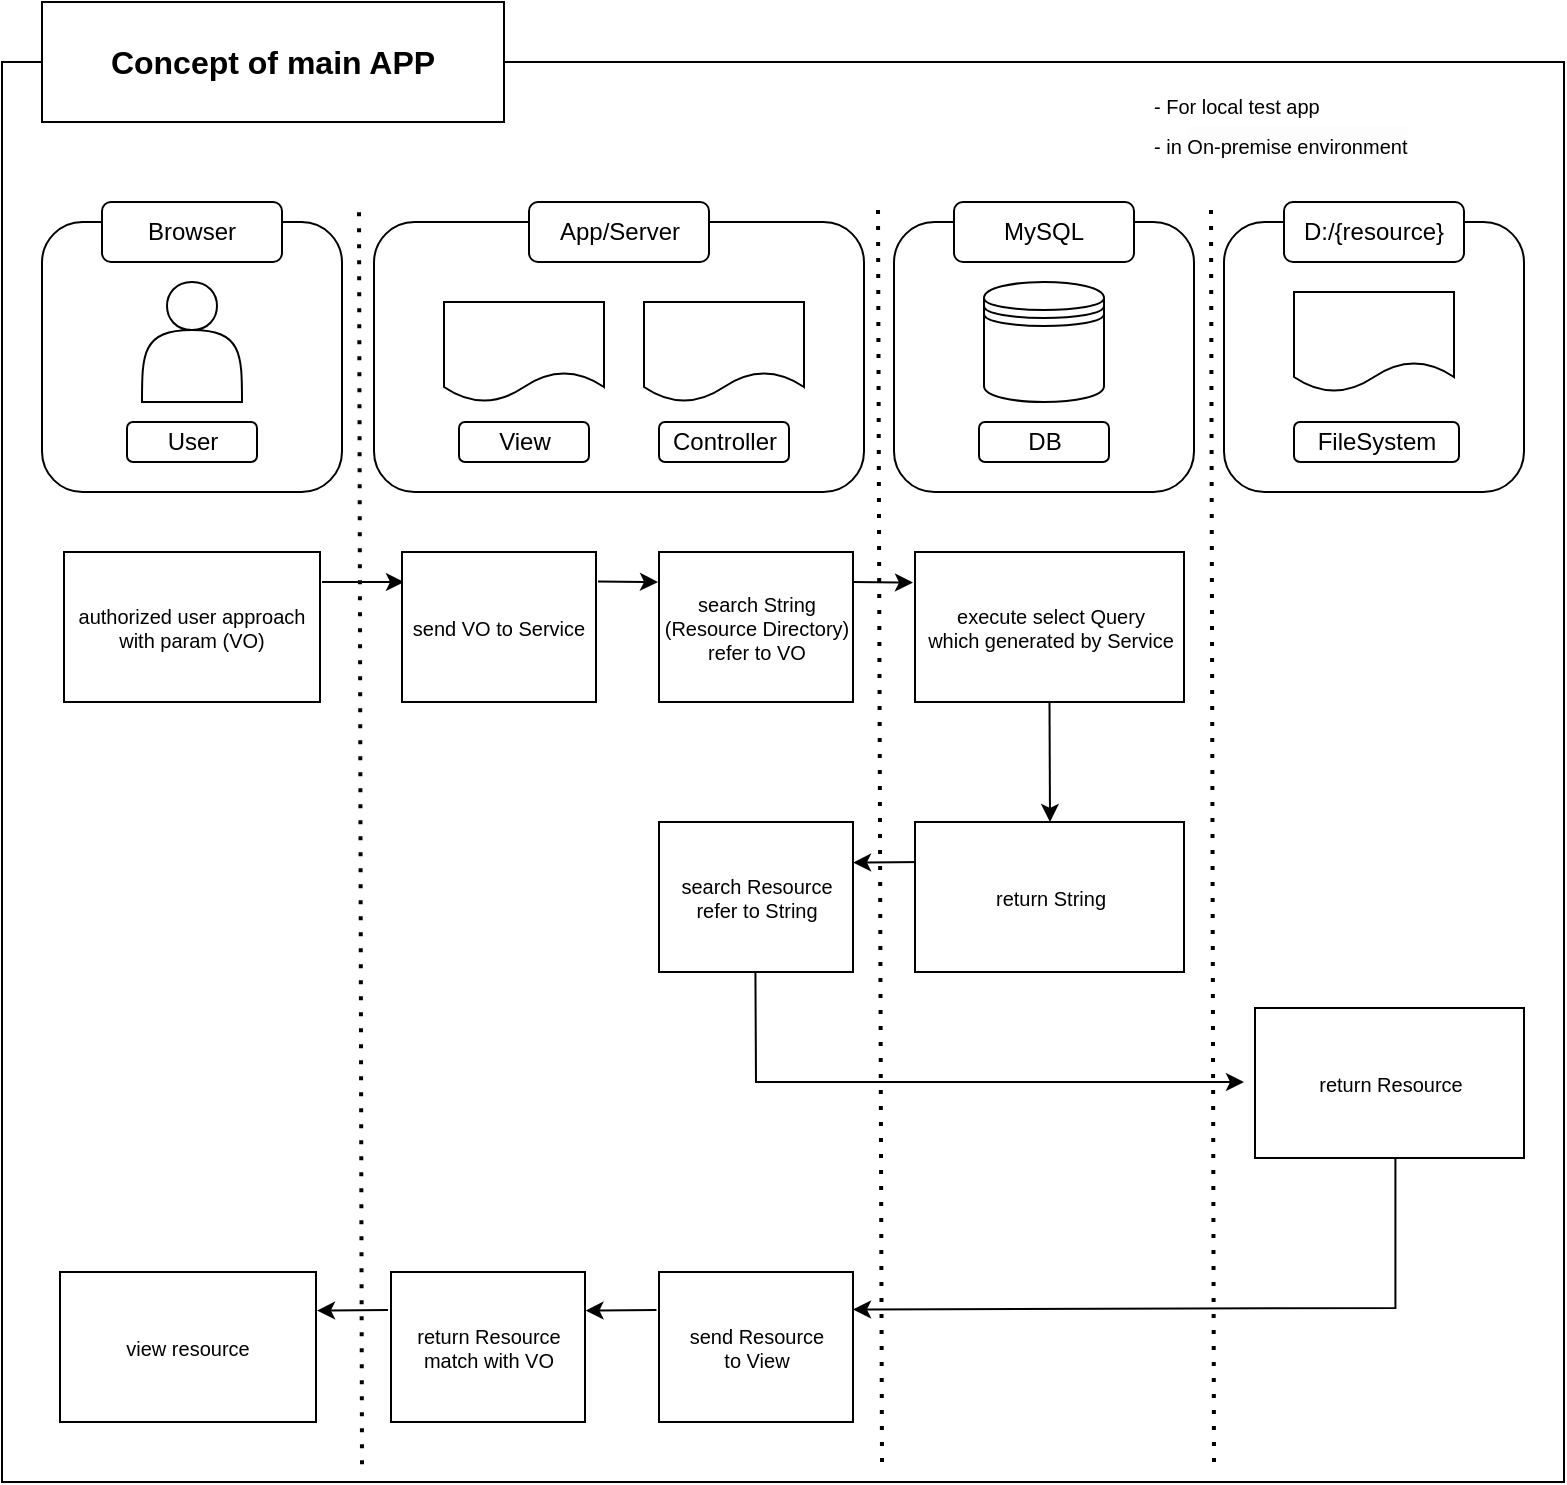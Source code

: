 <mxfile version="19.0.2" type="github">
  <diagram id="41E7xvjQ37hmUiaSopNY" name="Page-1">
    <mxGraphModel dx="981" dy="526" grid="1" gridSize="10" guides="1" tooltips="1" connect="1" arrows="1" fold="1" page="1" pageScale="1" pageWidth="827" pageHeight="1169" math="0" shadow="0">
      <root>
        <mxCell id="0" />
        <mxCell id="1" parent="0" />
        <mxCell id="Otnamd7bVitAFay6qP4V-55" value="" style="rounded=0;whiteSpace=wrap;html=1;fontSize=10;" vertex="1" parent="1">
          <mxGeometry x="29" y="50" width="781" height="710" as="geometry" />
        </mxCell>
        <mxCell id="Otnamd7bVitAFay6qP4V-44" value="" style="endArrow=classic;html=1;rounded=0;fontSize=10;" edge="1" parent="1">
          <mxGeometry width="50" height="50" relative="1" as="geometry">
            <mxPoint x="490" y="450" as="sourcePoint" />
            <mxPoint x="454.5" y="450.29" as="targetPoint" />
          </mxGeometry>
        </mxCell>
        <mxCell id="Otnamd7bVitAFay6qP4V-19" value="" style="rounded=1;whiteSpace=wrap;html=1;" vertex="1" parent="1">
          <mxGeometry x="640" y="130" width="150" height="135" as="geometry" />
        </mxCell>
        <mxCell id="Otnamd7bVitAFay6qP4V-20" value="D:/{resource}" style="rounded=1;whiteSpace=wrap;html=1;" vertex="1" parent="1">
          <mxGeometry x="670" y="120" width="90" height="30" as="geometry" />
        </mxCell>
        <mxCell id="Otnamd7bVitAFay6qP4V-17" value="" style="rounded=1;whiteSpace=wrap;html=1;" vertex="1" parent="1">
          <mxGeometry x="475" y="130" width="150" height="135" as="geometry" />
        </mxCell>
        <mxCell id="Otnamd7bVitAFay6qP4V-18" value="MySQL" style="rounded=1;whiteSpace=wrap;html=1;" vertex="1" parent="1">
          <mxGeometry x="505" y="120" width="90" height="30" as="geometry" />
        </mxCell>
        <mxCell id="Otnamd7bVitAFay6qP4V-15" value="" style="rounded=1;whiteSpace=wrap;html=1;" vertex="1" parent="1">
          <mxGeometry x="215" y="130" width="245" height="135" as="geometry" />
        </mxCell>
        <mxCell id="Otnamd7bVitAFay6qP4V-16" value="App/Server" style="rounded=1;whiteSpace=wrap;html=1;" vertex="1" parent="1">
          <mxGeometry x="292.5" y="120" width="90" height="30" as="geometry" />
        </mxCell>
        <mxCell id="Otnamd7bVitAFay6qP4V-13" value="" style="rounded=1;whiteSpace=wrap;html=1;" vertex="1" parent="1">
          <mxGeometry x="49" y="130" width="150" height="135" as="geometry" />
        </mxCell>
        <mxCell id="Otnamd7bVitAFay6qP4V-1" value="" style="shape=actor;whiteSpace=wrap;html=1;" vertex="1" parent="1">
          <mxGeometry x="99" y="160" width="50" height="60" as="geometry" />
        </mxCell>
        <mxCell id="Otnamd7bVitAFay6qP4V-2" value="" style="shape=datastore;whiteSpace=wrap;html=1;" vertex="1" parent="1">
          <mxGeometry x="520" y="160" width="60" height="60" as="geometry" />
        </mxCell>
        <mxCell id="Otnamd7bVitAFay6qP4V-5" value="" style="shape=document;whiteSpace=wrap;html=1;boundedLbl=1;" vertex="1" parent="1">
          <mxGeometry x="675" y="165" width="80" height="50" as="geometry" />
        </mxCell>
        <mxCell id="Otnamd7bVitAFay6qP4V-6" value="" style="shape=document;whiteSpace=wrap;html=1;boundedLbl=1;" vertex="1" parent="1">
          <mxGeometry x="350" y="170" width="80" height="50" as="geometry" />
        </mxCell>
        <mxCell id="Otnamd7bVitAFay6qP4V-7" value="" style="shape=document;whiteSpace=wrap;html=1;boundedLbl=1;" vertex="1" parent="1">
          <mxGeometry x="250" y="170" width="80" height="50" as="geometry" />
        </mxCell>
        <mxCell id="Otnamd7bVitAFay6qP4V-8" value="User" style="rounded=1;whiteSpace=wrap;html=1;" vertex="1" parent="1">
          <mxGeometry x="91.5" y="230" width="65" height="20" as="geometry" />
        </mxCell>
        <mxCell id="Otnamd7bVitAFay6qP4V-9" value="View" style="rounded=1;whiteSpace=wrap;html=1;" vertex="1" parent="1">
          <mxGeometry x="257.5" y="230" width="65" height="20" as="geometry" />
        </mxCell>
        <mxCell id="Otnamd7bVitAFay6qP4V-10" value="Controller" style="rounded=1;whiteSpace=wrap;html=1;" vertex="1" parent="1">
          <mxGeometry x="357.5" y="230" width="65" height="20" as="geometry" />
        </mxCell>
        <mxCell id="Otnamd7bVitAFay6qP4V-11" value="DB" style="rounded=1;whiteSpace=wrap;html=1;" vertex="1" parent="1">
          <mxGeometry x="517.5" y="230" width="65" height="20" as="geometry" />
        </mxCell>
        <mxCell id="Otnamd7bVitAFay6qP4V-12" value="FileSystem" style="rounded=1;whiteSpace=wrap;html=1;" vertex="1" parent="1">
          <mxGeometry x="675" y="230" width="82.5" height="20" as="geometry" />
        </mxCell>
        <mxCell id="Otnamd7bVitAFay6qP4V-14" value="Browser" style="rounded=1;whiteSpace=wrap;html=1;" vertex="1" parent="1">
          <mxGeometry x="79" y="120" width="90" height="30" as="geometry" />
        </mxCell>
        <mxCell id="Otnamd7bVitAFay6qP4V-21" value="&lt;b&gt;&lt;font style=&quot;font-size: 16px;&quot;&gt;Concept of main APP&lt;/font&gt;&lt;/b&gt;" style="rounded=0;whiteSpace=wrap;html=1;" vertex="1" parent="1">
          <mxGeometry x="49" y="20" width="231" height="60" as="geometry" />
        </mxCell>
        <mxCell id="Otnamd7bVitAFay6qP4V-27" value="&lt;font style=&quot;&quot;&gt;&lt;span style=&quot;font-size: 10px;&quot;&gt;- For local test app&lt;/span&gt;&lt;br&gt;&lt;span style=&quot;font-size: 10px;&quot;&gt;- in&amp;nbsp;&lt;/span&gt;&lt;span style=&quot;font-family: noto, notojp, notokr, Helvetica, &amp;quot;Microsoft YaHei&amp;quot;, &amp;quot;Apple SD Gothic Neo&amp;quot;, &amp;quot;Malgun Gothic&amp;quot;, &amp;quot;맑은 고딕&amp;quot;, Dotum, 돋움, sans-serif; background-color: rgb(253, 253, 253);&quot;&gt;&lt;font style=&quot;font-size: 10px;&quot;&gt;On-premise environment&lt;/font&gt;&lt;/span&gt;&lt;br&gt;&lt;/font&gt;" style="text;html=1;strokeColor=none;fillColor=none;align=left;verticalAlign=middle;whiteSpace=wrap;rounded=0;fontSize=16;" vertex="1" parent="1">
          <mxGeometry x="602.5" y="50" width="207.5" height="60" as="geometry" />
        </mxCell>
        <mxCell id="Otnamd7bVitAFay6qP4V-28" value="" style="endArrow=none;dashed=1;html=1;dashPattern=1 3;strokeWidth=2;rounded=0;fontSize=10;" edge="1" parent="1">
          <mxGeometry width="50" height="50" relative="1" as="geometry">
            <mxPoint x="209" y="751.143" as="sourcePoint" />
            <mxPoint x="207.5" y="120" as="targetPoint" />
          </mxGeometry>
        </mxCell>
        <mxCell id="Otnamd7bVitAFay6qP4V-29" value="" style="endArrow=none;dashed=1;html=1;dashPattern=1 3;strokeWidth=2;rounded=0;fontSize=10;" edge="1" parent="1">
          <mxGeometry width="50" height="50" relative="1" as="geometry">
            <mxPoint x="635" y="750" as="sourcePoint" />
            <mxPoint x="633.5" y="120" as="targetPoint" />
          </mxGeometry>
        </mxCell>
        <mxCell id="Otnamd7bVitAFay6qP4V-30" value="" style="endArrow=none;dashed=1;html=1;dashPattern=1 3;strokeWidth=2;rounded=0;fontSize=10;" edge="1" parent="1">
          <mxGeometry width="50" height="50" relative="1" as="geometry">
            <mxPoint x="469" y="750" as="sourcePoint" />
            <mxPoint x="467" y="121" as="targetPoint" />
          </mxGeometry>
        </mxCell>
        <mxCell id="Otnamd7bVitAFay6qP4V-31" value="" style="endArrow=classic;html=1;rounded=0;fontSize=10;" edge="1" parent="1">
          <mxGeometry width="50" height="50" relative="1" as="geometry">
            <mxPoint x="189" y="310" as="sourcePoint" />
            <mxPoint x="230" y="310" as="targetPoint" />
          </mxGeometry>
        </mxCell>
        <mxCell id="Otnamd7bVitAFay6qP4V-33" value="authorized user approach&lt;br&gt;with param (VO)" style="rounded=0;whiteSpace=wrap;html=1;fontSize=10;" vertex="1" parent="1">
          <mxGeometry x="60" y="295" width="128" height="75" as="geometry" />
        </mxCell>
        <mxCell id="Otnamd7bVitAFay6qP4V-34" value="send VO to Service" style="rounded=0;whiteSpace=wrap;html=1;fontSize=10;" vertex="1" parent="1">
          <mxGeometry x="229" y="295" width="97" height="75" as="geometry" />
        </mxCell>
        <mxCell id="Otnamd7bVitAFay6qP4V-37" value="" style="endArrow=classic;html=1;rounded=0;fontSize=10;" edge="1" parent="1">
          <mxGeometry width="50" height="50" relative="1" as="geometry">
            <mxPoint x="327" y="309.71" as="sourcePoint" />
            <mxPoint x="357" y="310" as="targetPoint" />
          </mxGeometry>
        </mxCell>
        <mxCell id="Otnamd7bVitAFay6qP4V-38" value="search String&lt;br&gt;(Resource Directory)&lt;br&gt;refer to VO" style="rounded=0;whiteSpace=wrap;html=1;fontSize=10;" vertex="1" parent="1">
          <mxGeometry x="357.5" y="295" width="97" height="75" as="geometry" />
        </mxCell>
        <mxCell id="Otnamd7bVitAFay6qP4V-39" value="" style="endArrow=classic;html=1;rounded=0;fontSize=10;" edge="1" parent="1">
          <mxGeometry width="50" height="50" relative="1" as="geometry">
            <mxPoint x="454.5" y="310.0" as="sourcePoint" />
            <mxPoint x="484.5" y="310.29" as="targetPoint" />
          </mxGeometry>
        </mxCell>
        <mxCell id="Otnamd7bVitAFay6qP4V-40" value="execute select Query&lt;br&gt;which generated by Service" style="rounded=0;whiteSpace=wrap;html=1;fontSize=10;" vertex="1" parent="1">
          <mxGeometry x="485.5" y="295" width="134.5" height="75" as="geometry" />
        </mxCell>
        <mxCell id="Otnamd7bVitAFay6qP4V-41" value="" style="endArrow=classic;html=1;rounded=0;fontSize=10;exitX=0.5;exitY=1;exitDx=0;exitDy=0;" edge="1" parent="1" source="Otnamd7bVitAFay6qP4V-40">
          <mxGeometry width="50" height="50" relative="1" as="geometry">
            <mxPoint x="537.75" y="400" as="sourcePoint" />
            <mxPoint x="553" y="430" as="targetPoint" />
          </mxGeometry>
        </mxCell>
        <mxCell id="Otnamd7bVitAFay6qP4V-42" value="return String" style="rounded=0;whiteSpace=wrap;html=1;fontSize=10;" vertex="1" parent="1">
          <mxGeometry x="485.5" y="430" width="134.5" height="75" as="geometry" />
        </mxCell>
        <mxCell id="Otnamd7bVitAFay6qP4V-46" value="search Resource&lt;br&gt;refer to String" style="rounded=0;whiteSpace=wrap;html=1;fontSize=10;" vertex="1" parent="1">
          <mxGeometry x="357.5" y="430" width="97" height="75" as="geometry" />
        </mxCell>
        <mxCell id="Otnamd7bVitAFay6qP4V-47" value="" style="endArrow=classic;html=1;rounded=0;fontSize=10;exitX=0.5;exitY=1;exitDx=0;exitDy=0;" edge="1" parent="1">
          <mxGeometry width="50" height="50" relative="1" as="geometry">
            <mxPoint x="405.71" y="505" as="sourcePoint" />
            <mxPoint x="650" y="560" as="targetPoint" />
            <Array as="points">
              <mxPoint x="406" y="560" />
            </Array>
          </mxGeometry>
        </mxCell>
        <mxCell id="Otnamd7bVitAFay6qP4V-48" value="return Resource" style="rounded=0;whiteSpace=wrap;html=1;fontSize=10;" vertex="1" parent="1">
          <mxGeometry x="655.5" y="523" width="134.5" height="75" as="geometry" />
        </mxCell>
        <mxCell id="Otnamd7bVitAFay6qP4V-49" value="" style="endArrow=classic;html=1;rounded=0;fontSize=10;entryX=1;entryY=0.25;entryDx=0;entryDy=0;" edge="1" parent="1" target="Otnamd7bVitAFay6qP4V-50">
          <mxGeometry width="50" height="50" relative="1" as="geometry">
            <mxPoint x="725.71" y="598" as="sourcePoint" />
            <mxPoint x="340" y="673" as="targetPoint" />
            <Array as="points">
              <mxPoint x="725.71" y="673" />
            </Array>
          </mxGeometry>
        </mxCell>
        <mxCell id="Otnamd7bVitAFay6qP4V-50" value="send Resource&lt;br&gt;to View" style="rounded=0;whiteSpace=wrap;html=1;fontSize=10;" vertex="1" parent="1">
          <mxGeometry x="357.5" y="655" width="97" height="75" as="geometry" />
        </mxCell>
        <mxCell id="Otnamd7bVitAFay6qP4V-51" value="" style="endArrow=classic;html=1;rounded=0;fontSize=10;" edge="1" parent="1">
          <mxGeometry width="50" height="50" relative="1" as="geometry">
            <mxPoint x="356.25" y="674" as="sourcePoint" />
            <mxPoint x="320.75" y="674.29" as="targetPoint" />
          </mxGeometry>
        </mxCell>
        <mxCell id="Otnamd7bVitAFay6qP4V-52" value="return Resource&lt;br&gt;match with VO" style="rounded=0;whiteSpace=wrap;html=1;fontSize=10;" vertex="1" parent="1">
          <mxGeometry x="223.5" y="655" width="97" height="75" as="geometry" />
        </mxCell>
        <mxCell id="Otnamd7bVitAFay6qP4V-53" value="" style="endArrow=classic;html=1;rounded=0;fontSize=10;" edge="1" parent="1">
          <mxGeometry width="50" height="50" relative="1" as="geometry">
            <mxPoint x="222" y="674" as="sourcePoint" />
            <mxPoint x="186.5" y="674.29" as="targetPoint" />
          </mxGeometry>
        </mxCell>
        <mxCell id="Otnamd7bVitAFay6qP4V-54" value="view resource" style="rounded=0;whiteSpace=wrap;html=1;fontSize=10;" vertex="1" parent="1">
          <mxGeometry x="58" y="655" width="128" height="75" as="geometry" />
        </mxCell>
      </root>
    </mxGraphModel>
  </diagram>
</mxfile>
